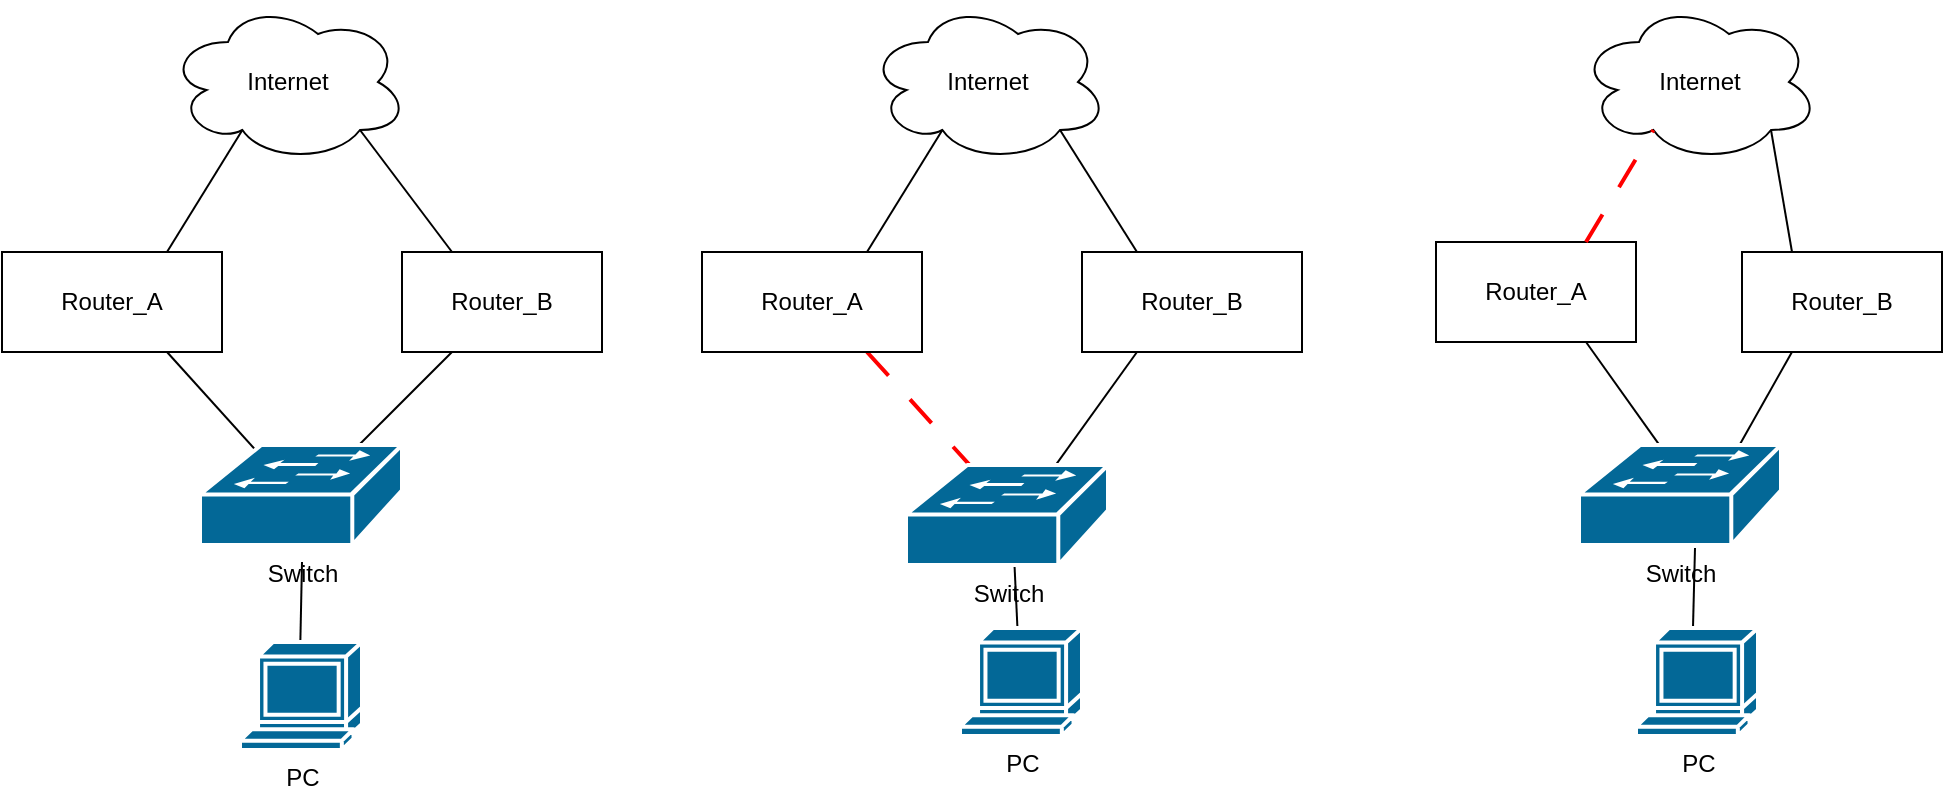 <mxfile version="26.0.16">
  <diagram name="第 1 页" id="t6cQPksI8nHm3-EN2w7Y">
    <mxGraphModel dx="1044" dy="613" grid="1" gridSize="10" guides="1" tooltips="1" connect="1" arrows="1" fold="1" page="1" pageScale="1" pageWidth="827" pageHeight="1169" math="0" shadow="0">
      <root>
        <mxCell id="0" />
        <mxCell id="1" parent="0" />
        <mxCell id="pT8gLiH-kr4bqjJFzXZJ-6" style="rounded=0;orthogonalLoop=1;jettySize=auto;html=1;exitX=0.25;exitY=1;exitDx=0;exitDy=0;entryX=1;entryY=0;entryDx=0;entryDy=0;endArrow=none;startFill=0;" edge="1" parent="1" source="pT8gLiH-kr4bqjJFzXZJ-1">
          <mxGeometry relative="1" as="geometry">
            <mxPoint x="281.213" y="368.787" as="targetPoint" />
          </mxGeometry>
        </mxCell>
        <mxCell id="pT8gLiH-kr4bqjJFzXZJ-1" value="Router_B" style="rounded=0;whiteSpace=wrap;html=1;" vertex="1" parent="1">
          <mxGeometry x="310" y="265" width="100" height="50" as="geometry" />
        </mxCell>
        <mxCell id="pT8gLiH-kr4bqjJFzXZJ-5" style="rounded=0;orthogonalLoop=1;jettySize=auto;html=1;exitX=0.75;exitY=1;exitDx=0;exitDy=0;endArrow=none;startFill=0;" edge="1" parent="1" source="pT8gLiH-kr4bqjJFzXZJ-2">
          <mxGeometry relative="1" as="geometry">
            <mxPoint x="240.014" y="367.627" as="targetPoint" />
          </mxGeometry>
        </mxCell>
        <mxCell id="pT8gLiH-kr4bqjJFzXZJ-2" value="Router_A" style="rounded=0;whiteSpace=wrap;html=1;" vertex="1" parent="1">
          <mxGeometry x="110" y="265" width="110" height="50" as="geometry" />
        </mxCell>
        <mxCell id="pT8gLiH-kr4bqjJFzXZJ-7" style="rounded=0;orthogonalLoop=1;jettySize=auto;html=1;exitX=0.5;exitY=1;exitDx=0;exitDy=0;entryX=0.558;entryY=0.05;entryDx=0;entryDy=0;entryPerimeter=0;endArrow=none;startFill=0;" edge="1" parent="1">
          <mxGeometry relative="1" as="geometry">
            <mxPoint x="260" y="420" as="sourcePoint" />
            <mxPoint x="258.916" y="472" as="targetPoint" />
          </mxGeometry>
        </mxCell>
        <mxCell id="pT8gLiH-kr4bqjJFzXZJ-10" style="rounded=0;orthogonalLoop=1;jettySize=auto;html=1;exitX=0.8;exitY=0.8;exitDx=0;exitDy=0;exitPerimeter=0;entryX=0.25;entryY=0;entryDx=0;entryDy=0;endArrow=none;startFill=0;" edge="1" parent="1" source="pT8gLiH-kr4bqjJFzXZJ-8" target="pT8gLiH-kr4bqjJFzXZJ-1">
          <mxGeometry relative="1" as="geometry" />
        </mxCell>
        <mxCell id="pT8gLiH-kr4bqjJFzXZJ-8" value="Internet" style="ellipse;shape=cloud;whiteSpace=wrap;html=1;" vertex="1" parent="1">
          <mxGeometry x="193" y="140" width="120" height="80" as="geometry" />
        </mxCell>
        <mxCell id="pT8gLiH-kr4bqjJFzXZJ-9" style="rounded=0;orthogonalLoop=1;jettySize=auto;html=1;exitX=0.75;exitY=0;exitDx=0;exitDy=0;entryX=0.31;entryY=0.8;entryDx=0;entryDy=0;entryPerimeter=0;endArrow=none;startFill=0;" edge="1" parent="1" source="pT8gLiH-kr4bqjJFzXZJ-2" target="pT8gLiH-kr4bqjJFzXZJ-8">
          <mxGeometry relative="1" as="geometry" />
        </mxCell>
        <mxCell id="pT8gLiH-kr4bqjJFzXZJ-11" style="rounded=0;orthogonalLoop=1;jettySize=auto;html=1;exitX=0.25;exitY=1;exitDx=0;exitDy=0;entryX=1;entryY=0;entryDx=0;entryDy=0;endArrow=none;startFill=0;" edge="1" parent="1" source="pT8gLiH-kr4bqjJFzXZJ-12">
          <mxGeometry relative="1" as="geometry">
            <mxPoint x="632.678" y="377.322" as="targetPoint" />
          </mxGeometry>
        </mxCell>
        <mxCell id="pT8gLiH-kr4bqjJFzXZJ-12" value="Router_B" style="rounded=0;whiteSpace=wrap;html=1;" vertex="1" parent="1">
          <mxGeometry x="650" y="265" width="110" height="50" as="geometry" />
        </mxCell>
        <mxCell id="pT8gLiH-kr4bqjJFzXZJ-13" style="rounded=0;orthogonalLoop=1;jettySize=auto;html=1;exitX=0.75;exitY=1;exitDx=0;exitDy=0;endArrow=none;startFill=0;dashed=1;dashPattern=8 8;strokeColor=#FF0000;fontStyle=0;strokeWidth=2;" edge="1" parent="1" source="pT8gLiH-kr4bqjJFzXZJ-14">
          <mxGeometry relative="1" as="geometry">
            <mxPoint x="598.276" y="376.418" as="targetPoint" />
          </mxGeometry>
        </mxCell>
        <mxCell id="pT8gLiH-kr4bqjJFzXZJ-14" value="Router_A" style="rounded=0;whiteSpace=wrap;html=1;" vertex="1" parent="1">
          <mxGeometry x="460" y="265" width="110" height="50" as="geometry" />
        </mxCell>
        <mxCell id="pT8gLiH-kr4bqjJFzXZJ-31" value="" style="rounded=0;orthogonalLoop=1;jettySize=auto;html=1;endArrow=none;startFill=0;" edge="1" parent="1">
          <mxGeometry relative="1" as="geometry">
            <mxPoint x="618.059" y="460" as="sourcePoint" />
            <mxPoint x="616.175" y="419.972" as="targetPoint" />
          </mxGeometry>
        </mxCell>
        <mxCell id="pT8gLiH-kr4bqjJFzXZJ-18" style="rounded=0;orthogonalLoop=1;jettySize=auto;html=1;exitX=0.8;exitY=0.8;exitDx=0;exitDy=0;exitPerimeter=0;entryX=0.25;entryY=0;entryDx=0;entryDy=0;endArrow=none;startFill=0;" edge="1" parent="1" source="pT8gLiH-kr4bqjJFzXZJ-19" target="pT8gLiH-kr4bqjJFzXZJ-12">
          <mxGeometry relative="1" as="geometry" />
        </mxCell>
        <mxCell id="pT8gLiH-kr4bqjJFzXZJ-19" value="Internet" style="ellipse;shape=cloud;whiteSpace=wrap;html=1;" vertex="1" parent="1">
          <mxGeometry x="543" y="140" width="120" height="80" as="geometry" />
        </mxCell>
        <mxCell id="pT8gLiH-kr4bqjJFzXZJ-20" style="rounded=0;orthogonalLoop=1;jettySize=auto;html=1;exitX=0.75;exitY=0;exitDx=0;exitDy=0;entryX=0.31;entryY=0.8;entryDx=0;entryDy=0;entryPerimeter=0;endArrow=none;startFill=0;" edge="1" parent="1" source="pT8gLiH-kr4bqjJFzXZJ-14" target="pT8gLiH-kr4bqjJFzXZJ-19">
          <mxGeometry relative="1" as="geometry" />
        </mxCell>
        <mxCell id="pT8gLiH-kr4bqjJFzXZJ-21" style="rounded=0;orthogonalLoop=1;jettySize=auto;html=1;exitX=0.25;exitY=1;exitDx=0;exitDy=0;entryX=1;entryY=0;entryDx=0;entryDy=0;endArrow=none;startFill=0;" edge="1" parent="1" source="pT8gLiH-kr4bqjJFzXZJ-22">
          <mxGeometry relative="1" as="geometry">
            <mxPoint x="975.238" y="367.762" as="targetPoint" />
          </mxGeometry>
        </mxCell>
        <mxCell id="pT8gLiH-kr4bqjJFzXZJ-22" value="Router_B" style="rounded=0;whiteSpace=wrap;html=1;" vertex="1" parent="1">
          <mxGeometry x="980" y="265" width="100" height="50" as="geometry" />
        </mxCell>
        <mxCell id="pT8gLiH-kr4bqjJFzXZJ-23" style="rounded=0;orthogonalLoop=1;jettySize=auto;html=1;exitX=0.75;exitY=1;exitDx=0;exitDy=0;endArrow=none;startFill=0;" edge="1" parent="1" source="pT8gLiH-kr4bqjJFzXZJ-24">
          <mxGeometry relative="1" as="geometry">
            <mxPoint x="941.151" y="364.898" as="targetPoint" />
          </mxGeometry>
        </mxCell>
        <mxCell id="pT8gLiH-kr4bqjJFzXZJ-24" value="Router_A" style="rounded=0;whiteSpace=wrap;html=1;" vertex="1" parent="1">
          <mxGeometry x="827" y="260" width="100" height="50" as="geometry" />
        </mxCell>
        <mxCell id="pT8gLiH-kr4bqjJFzXZJ-27" style="rounded=0;orthogonalLoop=1;jettySize=auto;html=1;exitX=0.5;exitY=1;exitDx=0;exitDy=0;entryX=0.558;entryY=0.05;entryDx=0;entryDy=0;entryPerimeter=0;endArrow=none;startFill=0;" edge="1" parent="1">
          <mxGeometry relative="1" as="geometry">
            <mxPoint x="956.5" y="413" as="sourcePoint" />
            <mxPoint x="955.264" y="462" as="targetPoint" />
          </mxGeometry>
        </mxCell>
        <mxCell id="pT8gLiH-kr4bqjJFzXZJ-28" style="rounded=0;orthogonalLoop=1;jettySize=auto;html=1;exitX=0.8;exitY=0.8;exitDx=0;exitDy=0;exitPerimeter=0;entryX=0.25;entryY=0;entryDx=0;entryDy=0;endArrow=none;startFill=0;" edge="1" parent="1" source="pT8gLiH-kr4bqjJFzXZJ-29" target="pT8gLiH-kr4bqjJFzXZJ-22">
          <mxGeometry relative="1" as="geometry" />
        </mxCell>
        <mxCell id="pT8gLiH-kr4bqjJFzXZJ-29" value="Internet" style="ellipse;shape=cloud;whiteSpace=wrap;html=1;" vertex="1" parent="1">
          <mxGeometry x="898.5" y="140" width="120" height="80" as="geometry" />
        </mxCell>
        <mxCell id="pT8gLiH-kr4bqjJFzXZJ-30" style="rounded=0;orthogonalLoop=1;jettySize=auto;html=1;exitX=0.75;exitY=0;exitDx=0;exitDy=0;entryX=0.31;entryY=0.8;entryDx=0;entryDy=0;entryPerimeter=0;endArrow=none;startFill=0;dashed=1;dashPattern=8 8;strokeColor=#FF0000;strokeWidth=2;" edge="1" parent="1" source="pT8gLiH-kr4bqjJFzXZJ-24" target="pT8gLiH-kr4bqjJFzXZJ-29">
          <mxGeometry relative="1" as="geometry" />
        </mxCell>
        <mxCell id="pT8gLiH-kr4bqjJFzXZJ-33" value="Switch" style="shape=mxgraph.cisco.switches.workgroup_switch;sketch=0;html=1;pointerEvents=1;dashed=0;fillColor=#036897;strokeColor=#ffffff;strokeWidth=2;verticalLabelPosition=bottom;verticalAlign=top;align=center;outlineConnect=0;" vertex="1" parent="1">
          <mxGeometry x="209" y="361.5" width="101" height="50" as="geometry" />
        </mxCell>
        <mxCell id="pT8gLiH-kr4bqjJFzXZJ-34" value="Switch" style="shape=mxgraph.cisco.switches.workgroup_switch;sketch=0;html=1;pointerEvents=1;dashed=0;fillColor=#036897;strokeColor=#ffffff;strokeWidth=2;verticalLabelPosition=bottom;verticalAlign=top;align=center;outlineConnect=0;" vertex="1" parent="1">
          <mxGeometry x="562" y="371.5" width="101" height="50" as="geometry" />
        </mxCell>
        <mxCell id="pT8gLiH-kr4bqjJFzXZJ-35" value="Switch" style="shape=mxgraph.cisco.switches.workgroup_switch;sketch=0;html=1;pointerEvents=1;dashed=0;fillColor=#036897;strokeColor=#ffffff;strokeWidth=2;verticalLabelPosition=bottom;verticalAlign=top;align=center;outlineConnect=0;" vertex="1" parent="1">
          <mxGeometry x="898.5" y="361.5" width="101" height="50" as="geometry" />
        </mxCell>
        <mxCell id="pT8gLiH-kr4bqjJFzXZJ-37" value="PC" style="shape=mxgraph.cisco.computers_and_peripherals.terminal;sketch=0;html=1;pointerEvents=1;dashed=0;fillColor=#036897;strokeColor=#ffffff;strokeWidth=2;verticalLabelPosition=bottom;verticalAlign=top;align=center;outlineConnect=0;" vertex="1" parent="1">
          <mxGeometry x="229" y="460" width="61" height="54" as="geometry" />
        </mxCell>
        <mxCell id="pT8gLiH-kr4bqjJFzXZJ-38" value="PC" style="shape=mxgraph.cisco.computers_and_peripherals.terminal;sketch=0;html=1;pointerEvents=1;dashed=0;fillColor=#036897;strokeColor=#ffffff;strokeWidth=2;verticalLabelPosition=bottom;verticalAlign=top;align=center;outlineConnect=0;" vertex="1" parent="1">
          <mxGeometry x="589" y="453" width="61" height="54" as="geometry" />
        </mxCell>
        <mxCell id="pT8gLiH-kr4bqjJFzXZJ-39" value="PC" style="shape=mxgraph.cisco.computers_and_peripherals.terminal;sketch=0;html=1;pointerEvents=1;dashed=0;fillColor=#036897;strokeColor=#ffffff;strokeWidth=2;verticalLabelPosition=bottom;verticalAlign=top;align=center;outlineConnect=0;" vertex="1" parent="1">
          <mxGeometry x="927" y="453" width="61" height="54" as="geometry" />
        </mxCell>
      </root>
    </mxGraphModel>
  </diagram>
</mxfile>
